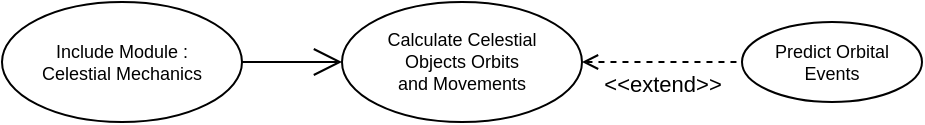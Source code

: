 <mxfile version="24.6.1" type="device">
  <diagram name="Page-1" id="JFPJkxZZSjxiJD6og031">
    <mxGraphModel dx="-193" dy="1541" grid="1" gridSize="10" guides="1" tooltips="1" connect="1" arrows="1" fold="1" page="1" pageScale="1" pageWidth="850" pageHeight="1100" math="0" shadow="0">
      <root>
        <mxCell id="0" />
        <mxCell id="1" parent="0" />
        <mxCell id="_TZs-UMcsAIsMrrE9qfW-36" value="Include Module :&lt;div&gt;Celestial Mechanics&lt;/div&gt;" style="ellipse;whiteSpace=wrap;html=1;fontSize=9;" parent="1" vertex="1">
          <mxGeometry x="1070" y="-310" width="120" height="60" as="geometry" />
        </mxCell>
        <mxCell id="_TZs-UMcsAIsMrrE9qfW-37" value="Calculate Celestial&lt;div&gt;Objects Orbits&lt;/div&gt;&lt;div&gt;and Movements&lt;/div&gt;" style="ellipse;whiteSpace=wrap;html=1;fontSize=9;" parent="1" vertex="1">
          <mxGeometry x="1240" y="-310" width="120" height="60" as="geometry" />
        </mxCell>
        <mxCell id="_TZs-UMcsAIsMrrE9qfW-38" value="" style="endArrow=open;endFill=1;endSize=12;html=1;rounded=0;exitX=1;exitY=0.5;exitDx=0;exitDy=0;entryX=0;entryY=0.5;entryDx=0;entryDy=0;" parent="1" source="_TZs-UMcsAIsMrrE9qfW-36" target="_TZs-UMcsAIsMrrE9qfW-37" edge="1">
          <mxGeometry width="160" relative="1" as="geometry">
            <mxPoint x="1170" y="-370" as="sourcePoint" />
            <mxPoint x="1260" y="-410" as="targetPoint" />
          </mxGeometry>
        </mxCell>
        <mxCell id="_TZs-UMcsAIsMrrE9qfW-39" value="Predict Orbital&lt;div&gt;Events&lt;/div&gt;" style="ellipse;whiteSpace=wrap;html=1;fontSize=9;" parent="1" vertex="1">
          <mxGeometry x="1440" y="-300" width="90" height="40" as="geometry" />
        </mxCell>
        <mxCell id="_TZs-UMcsAIsMrrE9qfW-40" value="&amp;lt;&amp;lt;extend&amp;gt;&amp;gt;" style="html=1;verticalAlign=bottom;labelBackgroundColor=none;endArrow=none;endFill=0;dashed=1;rounded=0;exitX=1;exitY=0.5;exitDx=0;exitDy=0;entryX=0;entryY=0.5;entryDx=0;entryDy=0;startArrow=open;startFill=0;" parent="1" source="_TZs-UMcsAIsMrrE9qfW-37" target="_TZs-UMcsAIsMrrE9qfW-39" edge="1">
          <mxGeometry y="-20" width="160" relative="1" as="geometry">
            <mxPoint x="1370" y="-228" as="sourcePoint" />
            <mxPoint x="1436" y="-260" as="targetPoint" />
            <mxPoint as="offset" />
          </mxGeometry>
        </mxCell>
      </root>
    </mxGraphModel>
  </diagram>
</mxfile>
